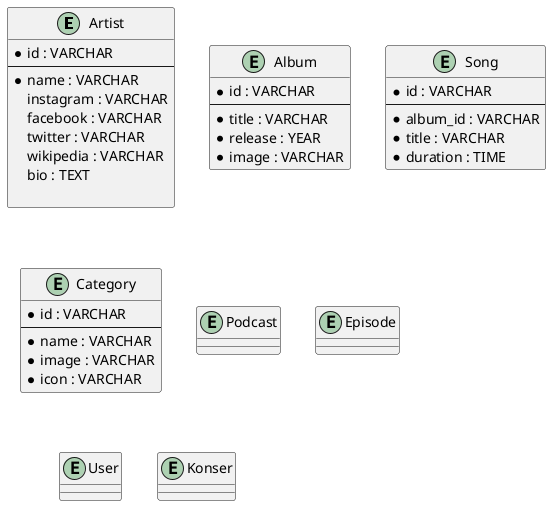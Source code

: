 @startuml
entity Artist {
    * id : VARCHAR
    --
    * name : VARCHAR
    instagram : VARCHAR
    facebook : VARCHAR
    twitter : VARCHAR
    wikipedia : VARCHAR
    bio : TEXT

}
entity Album {
    * id : VARCHAR
    --
    * title : VARCHAR
    * release : YEAR
    * image : VARCHAR
}
entity Song {
    * id : VARCHAR
    --
    * album_id : VARCHAR
    * title : VARCHAR
    * duration : TIME
}
entity Category {
    * id : VARCHAR
    --
    * name : VARCHAR
    * image : VARCHAR
    * icon : VARCHAR
}
entity Podcast {

}
entity Episode {
}
entity User{
}
entity Konser{
}
@enduml